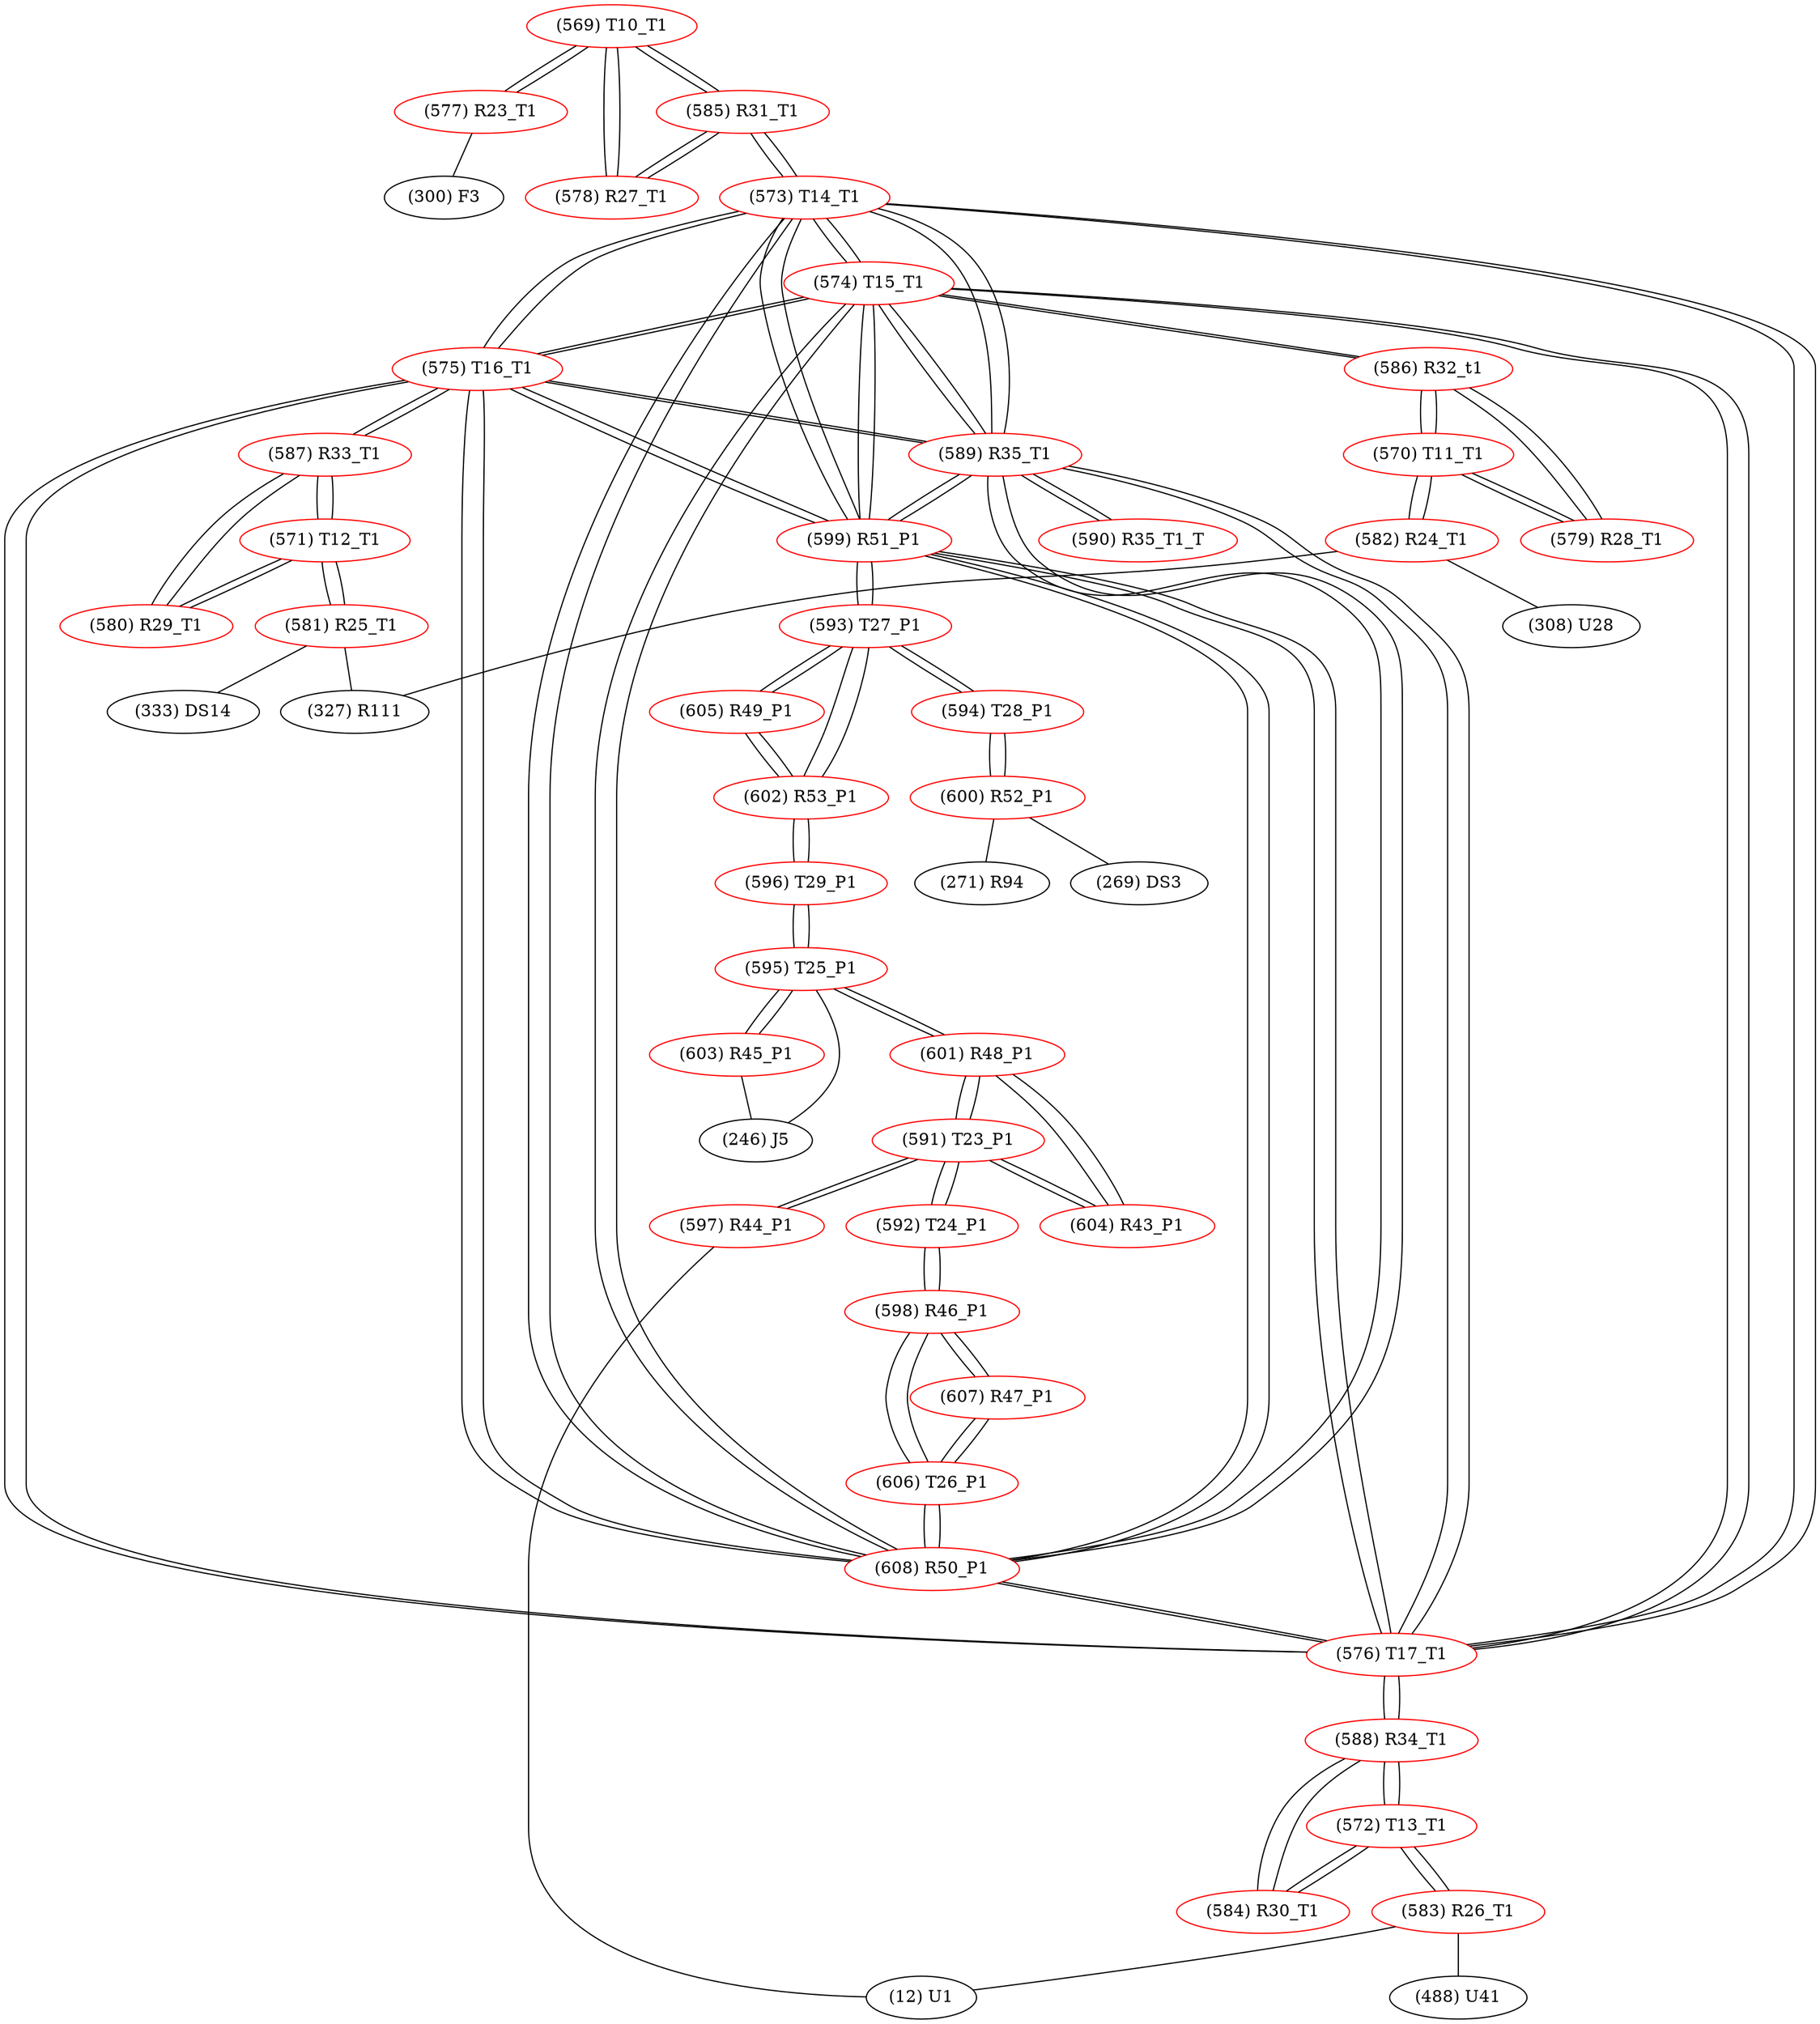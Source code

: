 graph {
	569 [label="(569) T10_T1" color=red]
	577 [label="(577) R23_T1"]
	585 [label="(585) R31_T1"]
	578 [label="(578) R27_T1"]
	570 [label="(570) T11_T1" color=red]
	582 [label="(582) R24_T1"]
	579 [label="(579) R28_T1"]
	586 [label="(586) R32_t1"]
	571 [label="(571) T12_T1" color=red]
	587 [label="(587) R33_T1"]
	580 [label="(580) R29_T1"]
	581 [label="(581) R25_T1"]
	572 [label="(572) T13_T1" color=red]
	584 [label="(584) R30_T1"]
	588 [label="(588) R34_T1"]
	583 [label="(583) R26_T1"]
	573 [label="(573) T14_T1" color=red]
	585 [label="(585) R31_T1"]
	599 [label="(599) R51_P1"]
	608 [label="(608) R50_P1"]
	576 [label="(576) T17_T1"]
	589 [label="(589) R35_T1"]
	575 [label="(575) T16_T1"]
	574 [label="(574) T15_T1"]
	574 [label="(574) T15_T1" color=red]
	586 [label="(586) R32_t1"]
	599 [label="(599) R51_P1"]
	608 [label="(608) R50_P1"]
	576 [label="(576) T17_T1"]
	589 [label="(589) R35_T1"]
	575 [label="(575) T16_T1"]
	573 [label="(573) T14_T1"]
	575 [label="(575) T16_T1" color=red]
	587 [label="(587) R33_T1"]
	599 [label="(599) R51_P1"]
	608 [label="(608) R50_P1"]
	576 [label="(576) T17_T1"]
	589 [label="(589) R35_T1"]
	574 [label="(574) T15_T1"]
	573 [label="(573) T14_T1"]
	576 [label="(576) T17_T1" color=red]
	588 [label="(588) R34_T1"]
	599 [label="(599) R51_P1"]
	608 [label="(608) R50_P1"]
	589 [label="(589) R35_T1"]
	575 [label="(575) T16_T1"]
	574 [label="(574) T15_T1"]
	573 [label="(573) T14_T1"]
	577 [label="(577) R23_T1" color=red]
	300 [label="(300) F3"]
	569 [label="(569) T10_T1"]
	578 [label="(578) R27_T1" color=red]
	569 [label="(569) T10_T1"]
	585 [label="(585) R31_T1"]
	579 [label="(579) R28_T1" color=red]
	570 [label="(570) T11_T1"]
	586 [label="(586) R32_t1"]
	580 [label="(580) R29_T1" color=red]
	587 [label="(587) R33_T1"]
	571 [label="(571) T12_T1"]
	581 [label="(581) R25_T1" color=red]
	333 [label="(333) DS14"]
	327 [label="(327) R111"]
	571 [label="(571) T12_T1"]
	582 [label="(582) R24_T1" color=red]
	327 [label="(327) R111"]
	308 [label="(308) U28"]
	570 [label="(570) T11_T1"]
	583 [label="(583) R26_T1" color=red]
	12 [label="(12) U1"]
	488 [label="(488) U41"]
	572 [label="(572) T13_T1"]
	584 [label="(584) R30_T1" color=red]
	588 [label="(588) R34_T1"]
	572 [label="(572) T13_T1"]
	585 [label="(585) R31_T1" color=red]
	569 [label="(569) T10_T1"]
	578 [label="(578) R27_T1"]
	573 [label="(573) T14_T1"]
	586 [label="(586) R32_t1" color=red]
	574 [label="(574) T15_T1"]
	570 [label="(570) T11_T1"]
	579 [label="(579) R28_T1"]
	587 [label="(587) R33_T1" color=red]
	575 [label="(575) T16_T1"]
	580 [label="(580) R29_T1"]
	571 [label="(571) T12_T1"]
	588 [label="(588) R34_T1" color=red]
	576 [label="(576) T17_T1"]
	584 [label="(584) R30_T1"]
	572 [label="(572) T13_T1"]
	589 [label="(589) R35_T1" color=red]
	590 [label="(590) R35_T1_T"]
	599 [label="(599) R51_P1"]
	608 [label="(608) R50_P1"]
	576 [label="(576) T17_T1"]
	575 [label="(575) T16_T1"]
	574 [label="(574) T15_T1"]
	573 [label="(573) T14_T1"]
	590 [label="(590) R35_T1_T" color=red]
	589 [label="(589) R35_T1"]
	591 [label="(591) T23_P1" color=red]
	601 [label="(601) R48_P1"]
	604 [label="(604) R43_P1"]
	592 [label="(592) T24_P1"]
	597 [label="(597) R44_P1"]
	592 [label="(592) T24_P1" color=red]
	598 [label="(598) R46_P1"]
	591 [label="(591) T23_P1"]
	593 [label="(593) T27_P1" color=red]
	599 [label="(599) R51_P1"]
	594 [label="(594) T28_P1"]
	602 [label="(602) R53_P1"]
	605 [label="(605) R49_P1"]
	594 [label="(594) T28_P1" color=red]
	600 [label="(600) R52_P1"]
	593 [label="(593) T27_P1"]
	595 [label="(595) T25_P1" color=red]
	596 [label="(596) T29_P1"]
	601 [label="(601) R48_P1"]
	603 [label="(603) R45_P1"]
	246 [label="(246) J5"]
	596 [label="(596) T29_P1" color=red]
	595 [label="(595) T25_P1"]
	602 [label="(602) R53_P1"]
	597 [label="(597) R44_P1" color=red]
	12 [label="(12) U1"]
	591 [label="(591) T23_P1"]
	598 [label="(598) R46_P1" color=red]
	606 [label="(606) T26_P1"]
	607 [label="(607) R47_P1"]
	592 [label="(592) T24_P1"]
	599 [label="(599) R51_P1" color=red]
	593 [label="(593) T27_P1"]
	608 [label="(608) R50_P1"]
	576 [label="(576) T17_T1"]
	589 [label="(589) R35_T1"]
	575 [label="(575) T16_T1"]
	574 [label="(574) T15_T1"]
	573 [label="(573) T14_T1"]
	600 [label="(600) R52_P1" color=red]
	269 [label="(269) DS3"]
	271 [label="(271) R94"]
	594 [label="(594) T28_P1"]
	601 [label="(601) R48_P1" color=red]
	595 [label="(595) T25_P1"]
	591 [label="(591) T23_P1"]
	604 [label="(604) R43_P1"]
	602 [label="(602) R53_P1" color=red]
	596 [label="(596) T29_P1"]
	593 [label="(593) T27_P1"]
	605 [label="(605) R49_P1"]
	603 [label="(603) R45_P1" color=red]
	595 [label="(595) T25_P1"]
	246 [label="(246) J5"]
	604 [label="(604) R43_P1" color=red]
	601 [label="(601) R48_P1"]
	591 [label="(591) T23_P1"]
	605 [label="(605) R49_P1" color=red]
	593 [label="(593) T27_P1"]
	602 [label="(602) R53_P1"]
	606 [label="(606) T26_P1" color=red]
	608 [label="(608) R50_P1"]
	598 [label="(598) R46_P1"]
	607 [label="(607) R47_P1"]
	607 [label="(607) R47_P1" color=red]
	606 [label="(606) T26_P1"]
	598 [label="(598) R46_P1"]
	608 [label="(608) R50_P1" color=red]
	606 [label="(606) T26_P1"]
	599 [label="(599) R51_P1"]
	576 [label="(576) T17_T1"]
	589 [label="(589) R35_T1"]
	575 [label="(575) T16_T1"]
	574 [label="(574) T15_T1"]
	573 [label="(573) T14_T1"]
	569 -- 577
	569 -- 585
	569 -- 578
	570 -- 582
	570 -- 579
	570 -- 586
	571 -- 587
	571 -- 580
	571 -- 581
	572 -- 584
	572 -- 588
	572 -- 583
	573 -- 585
	573 -- 599
	573 -- 608
	573 -- 576
	573 -- 589
	573 -- 575
	573 -- 574
	574 -- 586
	574 -- 599
	574 -- 608
	574 -- 576
	574 -- 589
	574 -- 575
	574 -- 573
	575 -- 587
	575 -- 599
	575 -- 608
	575 -- 576
	575 -- 589
	575 -- 574
	575 -- 573
	576 -- 588
	576 -- 599
	576 -- 608
	576 -- 589
	576 -- 575
	576 -- 574
	576 -- 573
	577 -- 300
	577 -- 569
	578 -- 569
	578 -- 585
	579 -- 570
	579 -- 586
	580 -- 587
	580 -- 571
	581 -- 333
	581 -- 327
	581 -- 571
	582 -- 327
	582 -- 308
	582 -- 570
	583 -- 12
	583 -- 488
	583 -- 572
	584 -- 588
	584 -- 572
	585 -- 569
	585 -- 578
	585 -- 573
	586 -- 574
	586 -- 570
	586 -- 579
	587 -- 575
	587 -- 580
	587 -- 571
	588 -- 576
	588 -- 584
	588 -- 572
	589 -- 590
	589 -- 599
	589 -- 608
	589 -- 576
	589 -- 575
	589 -- 574
	589 -- 573
	590 -- 589
	591 -- 601
	591 -- 604
	591 -- 592
	591 -- 597
	592 -- 598
	592 -- 591
	593 -- 599
	593 -- 594
	593 -- 602
	593 -- 605
	594 -- 600
	594 -- 593
	595 -- 596
	595 -- 601
	595 -- 603
	595 -- 246
	596 -- 595
	596 -- 602
	597 -- 12
	597 -- 591
	598 -- 606
	598 -- 607
	598 -- 592
	599 -- 593
	599 -- 608
	599 -- 576
	599 -- 589
	599 -- 575
	599 -- 574
	599 -- 573
	600 -- 269
	600 -- 271
	600 -- 594
	601 -- 595
	601 -- 591
	601 -- 604
	602 -- 596
	602 -- 593
	602 -- 605
	603 -- 595
	603 -- 246
	604 -- 601
	604 -- 591
	605 -- 593
	605 -- 602
	606 -- 608
	606 -- 598
	606 -- 607
	607 -- 606
	607 -- 598
	608 -- 606
	608 -- 599
	608 -- 576
	608 -- 589
	608 -- 575
	608 -- 574
	608 -- 573
}